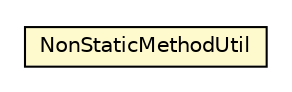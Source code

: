 #!/usr/local/bin/dot
#
# Class diagram 
# Generated by UMLGraph version R5_6-24-gf6e263 (http://www.umlgraph.org/)
#

digraph G {
	edge [fontname="Helvetica",fontsize=10,labelfontname="Helvetica",labelfontsize=10];
	node [fontname="Helvetica",fontsize=10,shape=plaintext];
	nodesep=0.25;
	ranksep=0.5;
	// net.trajano.commons.testing.test.util.NonStaticMethodUtil
	c63 [label=<<table title="net.trajano.commons.testing.test.util.NonStaticMethodUtil" border="0" cellborder="1" cellspacing="0" cellpadding="2" port="p" bgcolor="lemonChiffon" href="./NonStaticMethodUtil.html">
		<tr><td><table border="0" cellspacing="0" cellpadding="1">
<tr><td align="center" balign="center"> NonStaticMethodUtil </td></tr>
		</table></td></tr>
		</table>>, URL="./NonStaticMethodUtil.html", fontname="Helvetica", fontcolor="black", fontsize=10.0];
}

